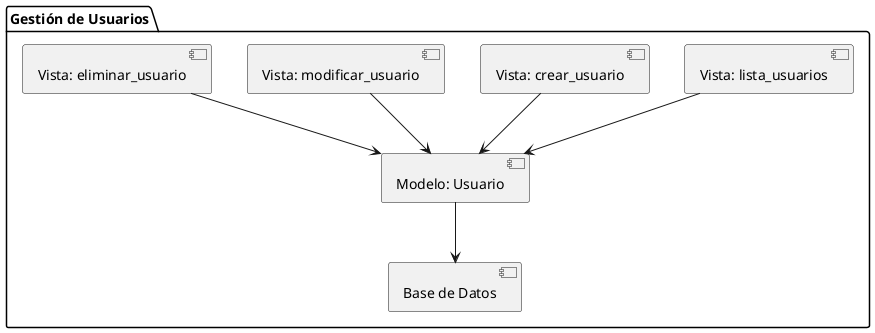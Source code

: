@startuml
package "Gestión de Usuarios" {
    [Vista: lista_usuarios] --> [Modelo: Usuario]
    [Vista: crear_usuario] --> [Modelo: Usuario]
    [Vista: modificar_usuario] --> [Modelo: Usuario]
    [Vista: eliminar_usuario] --> [Modelo: Usuario]
    [Modelo: Usuario] --> [Base de Datos]
}
@enduml
